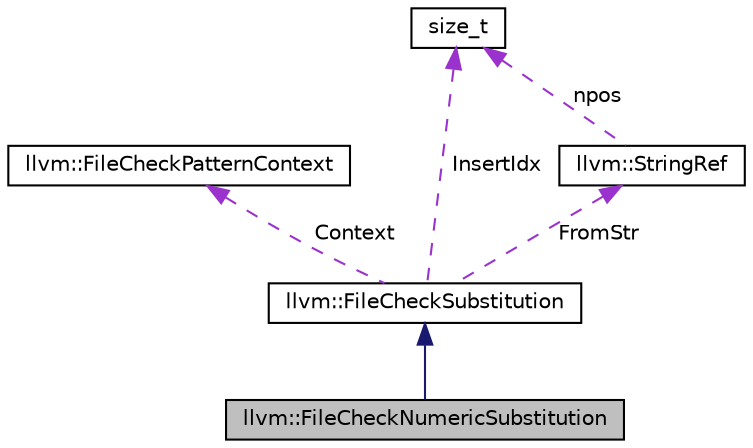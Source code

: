 digraph "llvm::FileCheckNumericSubstitution"
{
 // LATEX_PDF_SIZE
  bgcolor="transparent";
  edge [fontname="Helvetica",fontsize="10",labelfontname="Helvetica",labelfontsize="10"];
  node [fontname="Helvetica",fontsize="10",shape="box"];
  Node1 [label="llvm::FileCheckNumericSubstitution",height=0.2,width=0.4,color="black", fillcolor="grey75", style="filled", fontcolor="black",tooltip=" "];
  Node2 -> Node1 [dir="back",color="midnightblue",fontsize="10",style="solid",fontname="Helvetica"];
  Node2 [label="llvm::FileCheckSubstitution",height=0.2,width=0.4,color="black",URL="$classllvm_1_1FileCheckSubstitution.html",tooltip="Class representing a substitution to perform in the RegExStr string."];
  Node3 -> Node2 [dir="back",color="darkorchid3",fontsize="10",style="dashed",label=" Context" ,fontname="Helvetica"];
  Node3 [label="llvm::FileCheckPatternContext",height=0.2,width=0.4,color="black",URL="$classllvm_1_1FileCheckPatternContext.html",tooltip="Class holding the FileCheckPattern global state, shared by all patterns: tables holding values of var..."];
  Node4 -> Node2 [dir="back",color="darkorchid3",fontsize="10",style="dashed",label=" FromStr" ,fontname="Helvetica"];
  Node4 [label="llvm::StringRef",height=0.2,width=0.4,color="black",URL="$classllvm_1_1StringRef.html",tooltip="StringRef - Represent a constant reference to a string, i.e."];
  Node5 -> Node4 [dir="back",color="darkorchid3",fontsize="10",style="dashed",label=" npos" ,fontname="Helvetica"];
  Node5 [label="size_t",height=0.2,width=0.4,color="black",URL="$classsize__t.html",tooltip=" "];
  Node5 -> Node2 [dir="back",color="darkorchid3",fontsize="10",style="dashed",label=" InsertIdx" ,fontname="Helvetica"];
}
